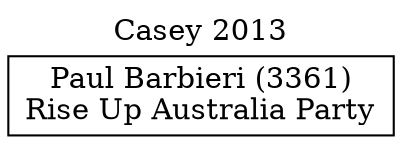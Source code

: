 // House preference flow
digraph "Paul Barbieri (3361)_Casey_2013" {
	graph [label="Casey 2013" labelloc=t mclimit=10]
	node [shape=box]
	"Paul Barbieri (3361)" [label="Paul Barbieri (3361)
Rise Up Australia Party"]
}

